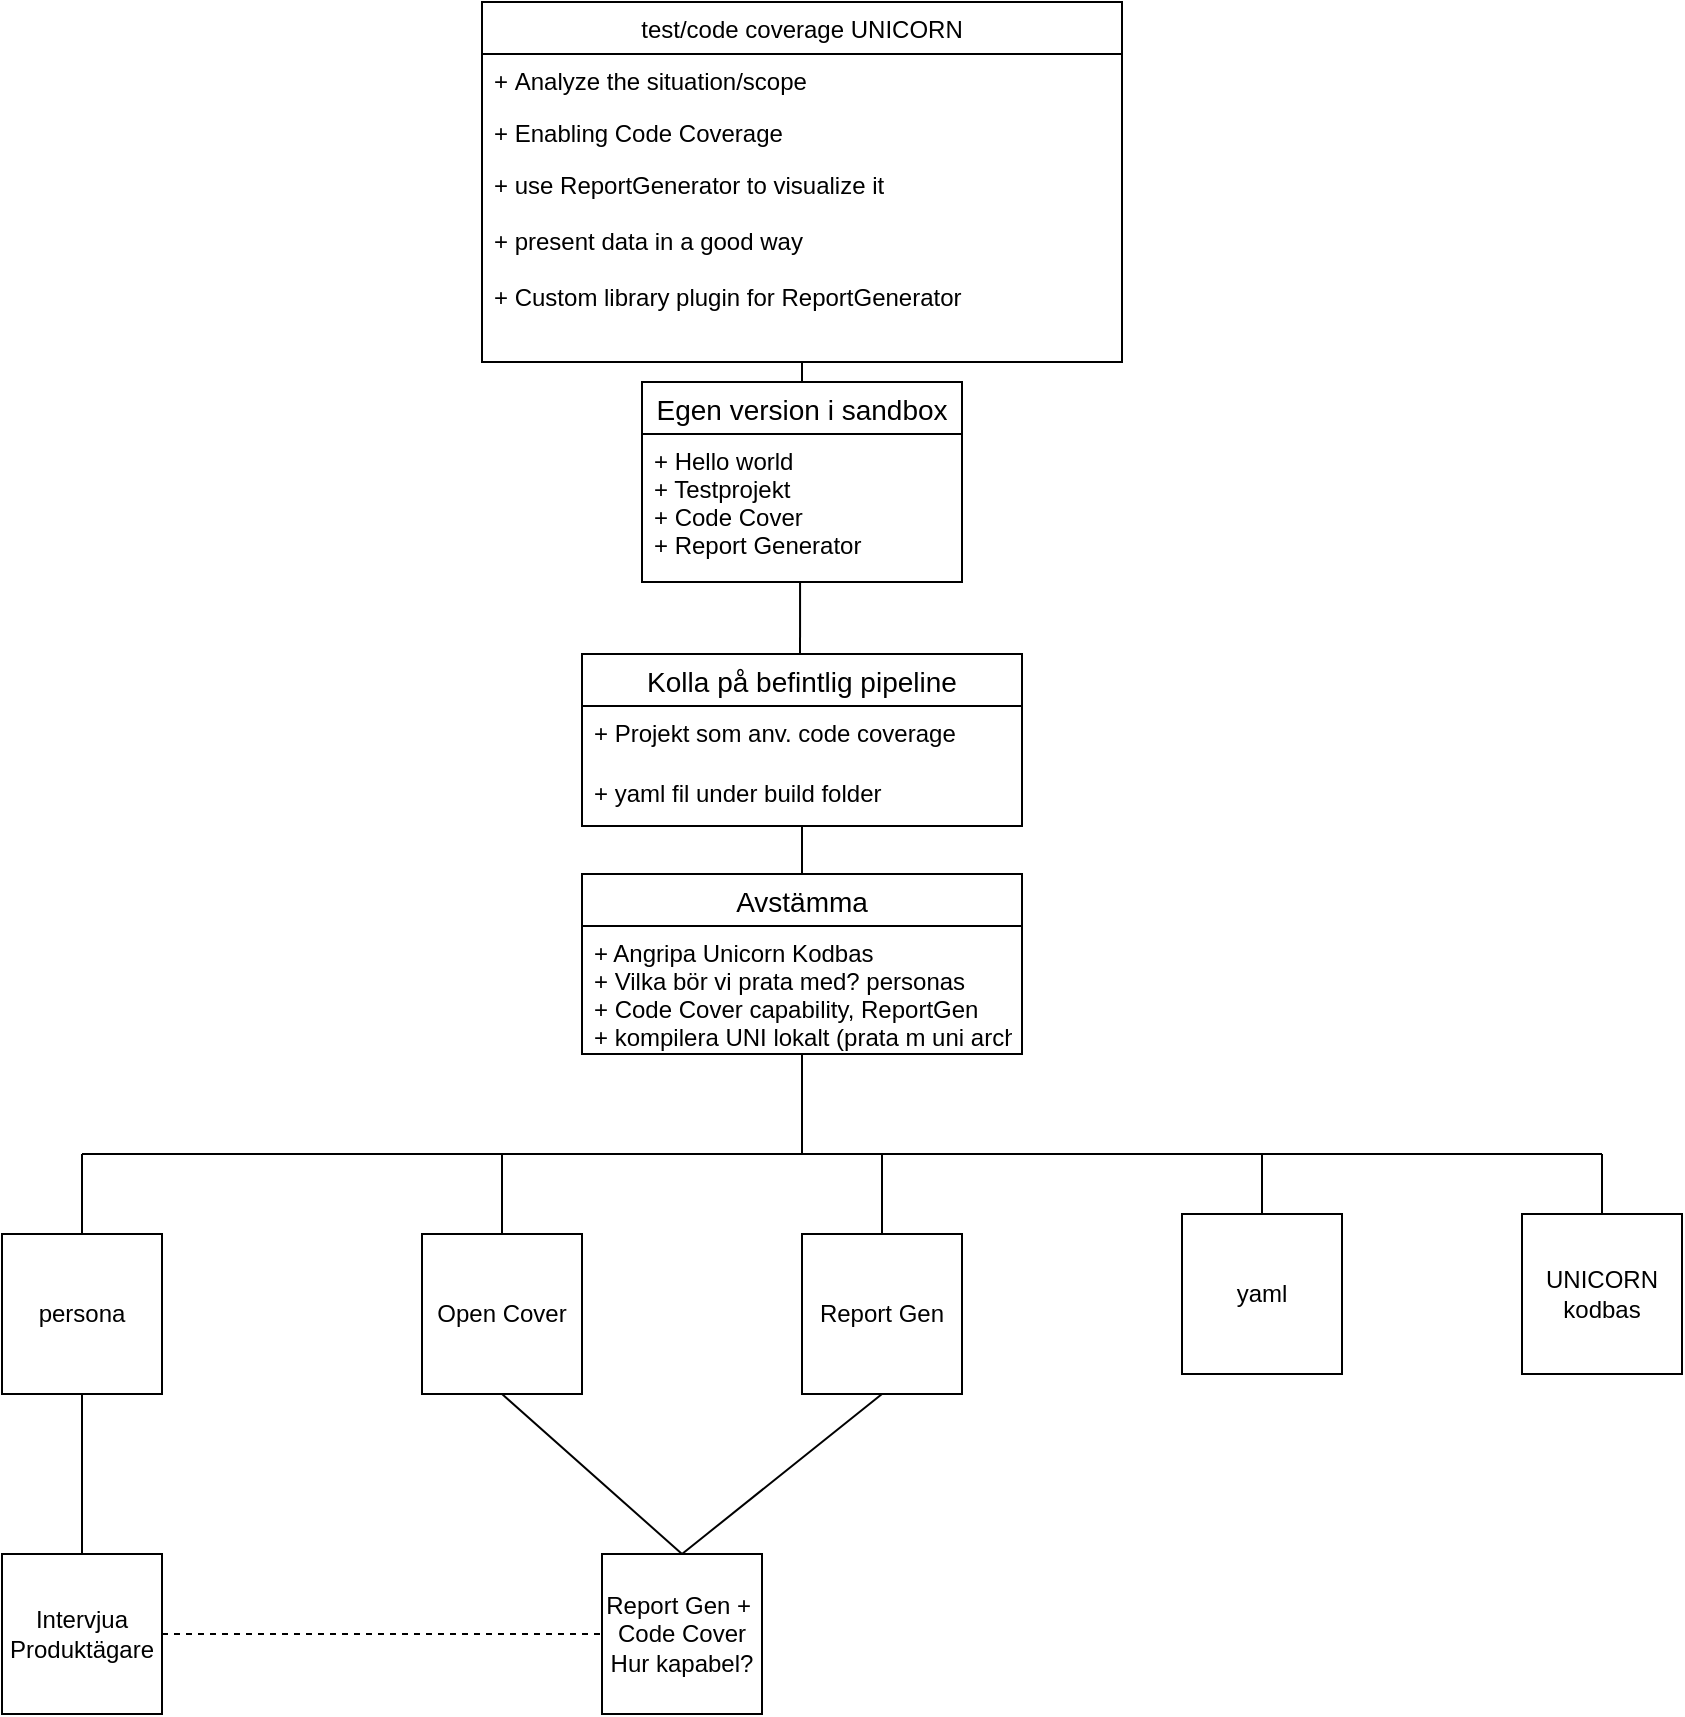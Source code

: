 <mxfile version="14.7.7" type="github"><diagram id="aHOWY6QYSWDf9zdLEWd7" name="Page-1"><mxGraphModel dx="1422" dy="794" grid="1" gridSize="10" guides="1" tooltips="1" connect="1" arrows="1" fold="1" page="1" pageScale="1" pageWidth="850" pageHeight="1100" math="0" shadow="0"><root><mxCell id="0"/><mxCell id="1" parent="0"/><mxCell id="TM4QnsW4coMRoMiUDRej-1" value="test/code coverage UNICORN" style="swimlane;fontStyle=0;childLayout=stackLayout;horizontal=1;startSize=26;fillColor=none;horizontalStack=0;resizeParent=1;resizeParentMax=0;resizeLast=0;collapsible=1;marginBottom=0;" parent="1" vertex="1"><mxGeometry x="240" y="10" width="320" height="180" as="geometry"/></mxCell><mxCell id="TM4QnsW4coMRoMiUDRej-2" value="+ Analyze the situation/scope" style="text;strokeColor=none;fillColor=none;align=left;verticalAlign=top;spacingLeft=4;spacingRight=4;overflow=hidden;rotatable=0;points=[[0,0.5],[1,0.5]];portConstraint=eastwest;" parent="TM4QnsW4coMRoMiUDRej-1" vertex="1"><mxGeometry y="26" width="320" height="26" as="geometry"/></mxCell><mxCell id="TM4QnsW4coMRoMiUDRej-3" value="+ Enabling Code Coverage" style="text;strokeColor=none;fillColor=none;align=left;verticalAlign=top;spacingLeft=4;spacingRight=4;overflow=hidden;rotatable=0;points=[[0,0.5],[1,0.5]];portConstraint=eastwest;" parent="TM4QnsW4coMRoMiUDRej-1" vertex="1"><mxGeometry y="52" width="320" height="26" as="geometry"/></mxCell><mxCell id="TM4QnsW4coMRoMiUDRej-4" value="+ use ReportGenerator to visualize it&#10;&#10;+ present data in a good way&#10;&#10;+ Custom library plugin for ReportGenerator" style="text;strokeColor=none;fillColor=none;align=left;verticalAlign=top;spacingLeft=4;spacingRight=4;overflow=hidden;rotatable=0;points=[[0,0.5],[1,0.5]];portConstraint=eastwest;" parent="TM4QnsW4coMRoMiUDRej-1" vertex="1"><mxGeometry y="78" width="320" height="102" as="geometry"/></mxCell><mxCell id="pBISoFD5kflJFDeMjCFB-2" value="" style="endArrow=none;html=1;" parent="1" target="TM4QnsW4coMRoMiUDRej-4" edge="1"><mxGeometry width="50" height="50" relative="1" as="geometry"><mxPoint x="400" y="220" as="sourcePoint"/><mxPoint x="450" y="380" as="targetPoint"/></mxGeometry></mxCell><mxCell id="pBISoFD5kflJFDeMjCFB-8" value="Egen version i sandbox" style="swimlane;fontStyle=0;childLayout=stackLayout;horizontal=1;startSize=26;horizontalStack=0;resizeParent=1;resizeParentMax=0;resizeLast=0;collapsible=1;marginBottom=0;align=center;fontSize=14;" parent="1" vertex="1"><mxGeometry x="320" y="200" width="160" height="100" as="geometry"/></mxCell><mxCell id="pBISoFD5kflJFDeMjCFB-9" value="+ Hello world&#10;+ Testprojekt&#10;+ Code Cover&#10;+ Report Generator" style="text;strokeColor=none;fillColor=none;spacingLeft=4;spacingRight=4;overflow=hidden;rotatable=0;points=[[0,0.5],[1,0.5]];portConstraint=eastwest;fontSize=12;" parent="pBISoFD5kflJFDeMjCFB-8" vertex="1"><mxGeometry y="26" width="160" height="74" as="geometry"/></mxCell><mxCell id="pBISoFD5kflJFDeMjCFB-12" value="" style="endArrow=none;html=1;entryX=0.494;entryY=1.074;entryDx=0;entryDy=0;entryPerimeter=0;" parent="1" edge="1"><mxGeometry width="50" height="50" relative="1" as="geometry"><mxPoint x="399" y="346" as="sourcePoint"/><mxPoint x="399.04" y="299.996" as="targetPoint"/></mxGeometry></mxCell><mxCell id="pBISoFD5kflJFDeMjCFB-13" value="Kolla på befintlig pipeline" style="swimlane;fontStyle=0;childLayout=stackLayout;horizontal=1;startSize=26;horizontalStack=0;resizeParent=1;resizeParentMax=0;resizeLast=0;collapsible=1;marginBottom=0;align=center;fontSize=14;" parent="1" vertex="1"><mxGeometry x="290" y="336" width="220" height="86" as="geometry"/></mxCell><mxCell id="pBISoFD5kflJFDeMjCFB-14" value="+ Projekt som anv. code coverage" style="text;strokeColor=none;fillColor=none;spacingLeft=4;spacingRight=4;overflow=hidden;rotatable=0;points=[[0,0.5],[1,0.5]];portConstraint=eastwest;fontSize=12;" parent="pBISoFD5kflJFDeMjCFB-13" vertex="1"><mxGeometry y="26" width="220" height="30" as="geometry"/></mxCell><mxCell id="pBISoFD5kflJFDeMjCFB-15" value="+ yaml fil under build folder" style="text;strokeColor=none;fillColor=none;spacingLeft=4;spacingRight=4;overflow=hidden;rotatable=0;points=[[0,0.5],[1,0.5]];portConstraint=eastwest;fontSize=12;" parent="pBISoFD5kflJFDeMjCFB-13" vertex="1"><mxGeometry y="56" width="220" height="30" as="geometry"/></mxCell><mxCell id="pBISoFD5kflJFDeMjCFB-17" value="Avstämma" style="swimlane;fontStyle=0;childLayout=stackLayout;horizontal=1;startSize=26;horizontalStack=0;resizeParent=1;resizeParentMax=0;resizeLast=0;collapsible=1;marginBottom=0;align=center;fontSize=14;" parent="1" vertex="1"><mxGeometry x="290" y="446" width="220" height="90" as="geometry"/></mxCell><mxCell id="pBISoFD5kflJFDeMjCFB-18" value="+ Angripa Unicorn Kodbas&#10;+ Vilka bör vi prata med? personas&#10;+ Code Cover capability, ReportGen&#10;+ kompilera UNI lokalt (prata m uni arch)&#10;&#10;&#10;" style="text;strokeColor=none;fillColor=none;spacingLeft=4;spacingRight=4;overflow=hidden;rotatable=0;points=[[0,0.5],[1,0.5]];portConstraint=eastwest;fontSize=12;" parent="pBISoFD5kflJFDeMjCFB-17" vertex="1"><mxGeometry y="26" width="220" height="64" as="geometry"/></mxCell><mxCell id="pBISoFD5kflJFDeMjCFB-20" value="" style="endArrow=none;html=1;" parent="1" edge="1"><mxGeometry width="50" height="50" relative="1" as="geometry"><mxPoint x="400" y="446" as="sourcePoint"/><mxPoint x="400" y="422" as="targetPoint"/></mxGeometry></mxCell><mxCell id="pBISoFD5kflJFDeMjCFB-21" value="" style="endArrow=none;html=1;" parent="1" edge="1"><mxGeometry width="50" height="50" relative="1" as="geometry"><mxPoint x="400" y="586" as="sourcePoint"/><mxPoint x="400" y="536" as="targetPoint"/></mxGeometry></mxCell><mxCell id="pBISoFD5kflJFDeMjCFB-22" value="" style="endArrow=none;html=1;" parent="1" edge="1"><mxGeometry width="50" height="50" relative="1" as="geometry"><mxPoint x="40" y="586" as="sourcePoint"/><mxPoint x="800" y="586" as="targetPoint"/></mxGeometry></mxCell><mxCell id="pBISoFD5kflJFDeMjCFB-23" value="Intervjua&lt;br&gt;Produktägare" style="whiteSpace=wrap;html=1;aspect=fixed;" parent="1" vertex="1"><mxGeometry y="786" width="80" height="80" as="geometry"/></mxCell><mxCell id="pBISoFD5kflJFDeMjCFB-24" value="Report Gen +&amp;nbsp;&lt;br&gt;Code Cover&lt;br&gt;Hur kapabel?" style="whiteSpace=wrap;html=1;aspect=fixed;" parent="1" vertex="1"><mxGeometry x="300" y="786" width="80" height="80" as="geometry"/></mxCell><mxCell id="pBISoFD5kflJFDeMjCFB-25" value="Report Gen" style="whiteSpace=wrap;html=1;aspect=fixed;" parent="1" vertex="1"><mxGeometry x="400" y="626" width="80" height="80" as="geometry"/></mxCell><mxCell id="pBISoFD5kflJFDeMjCFB-26" value="yaml" style="whiteSpace=wrap;html=1;aspect=fixed;" parent="1" vertex="1"><mxGeometry x="590" y="616" width="80" height="80" as="geometry"/></mxCell><mxCell id="pBISoFD5kflJFDeMjCFB-27" value="UNICORN&lt;br&gt;kodbas" style="whiteSpace=wrap;html=1;aspect=fixed;" parent="1" vertex="1"><mxGeometry x="760" y="616" width="80" height="80" as="geometry"/></mxCell><mxCell id="pBISoFD5kflJFDeMjCFB-28" value="" style="endArrow=none;html=1;" parent="1" edge="1"><mxGeometry width="50" height="50" relative="1" as="geometry"><mxPoint x="40" y="626" as="sourcePoint"/><mxPoint x="40" y="586" as="targetPoint"/></mxGeometry></mxCell><mxCell id="pBISoFD5kflJFDeMjCFB-29" value="" style="endArrow=none;html=1;" parent="1" edge="1"><mxGeometry width="50" height="50" relative="1" as="geometry"><mxPoint x="250" y="626" as="sourcePoint"/><mxPoint x="250" y="586" as="targetPoint"/></mxGeometry></mxCell><mxCell id="pBISoFD5kflJFDeMjCFB-30" value="" style="endArrow=none;html=1;" parent="1" source="pBISoFD5kflJFDeMjCFB-25" edge="1"><mxGeometry width="50" height="50" relative="1" as="geometry"><mxPoint x="260" y="626" as="sourcePoint"/><mxPoint x="440" y="586" as="targetPoint"/></mxGeometry></mxCell><mxCell id="pBISoFD5kflJFDeMjCFB-31" value="" style="endArrow=none;html=1;exitX=0.5;exitY=0;exitDx=0;exitDy=0;" parent="1" source="pBISoFD5kflJFDeMjCFB-26" edge="1"><mxGeometry width="50" height="50" relative="1" as="geometry"><mxPoint x="450" y="626" as="sourcePoint"/><mxPoint x="630" y="586" as="targetPoint"/></mxGeometry></mxCell><mxCell id="pBISoFD5kflJFDeMjCFB-32" value="" style="endArrow=none;html=1;exitX=0.5;exitY=0;exitDx=0;exitDy=0;" parent="1" source="pBISoFD5kflJFDeMjCFB-27" edge="1"><mxGeometry width="50" height="50" relative="1" as="geometry"><mxPoint x="640" y="626" as="sourcePoint"/><mxPoint x="800" y="586" as="targetPoint"/></mxGeometry></mxCell><mxCell id="pBISoFD5kflJFDeMjCFB-33" value="Open Cover" style="whiteSpace=wrap;html=1;aspect=fixed;" parent="1" vertex="1"><mxGeometry x="210" y="626" width="80" height="80" as="geometry"/></mxCell><mxCell id="pBISoFD5kflJFDeMjCFB-34" value="" style="endArrow=none;html=1;exitX=0.5;exitY=0;exitDx=0;exitDy=0;" parent="1" source="pBISoFD5kflJFDeMjCFB-24" edge="1"><mxGeometry width="50" height="50" relative="1" as="geometry"><mxPoint x="200" y="756" as="sourcePoint"/><mxPoint x="250" y="706" as="targetPoint"/></mxGeometry></mxCell><mxCell id="pBISoFD5kflJFDeMjCFB-35" value="" style="endArrow=none;html=1;exitX=0.5;exitY=0;exitDx=0;exitDy=0;" parent="1" source="pBISoFD5kflJFDeMjCFB-24" edge="1"><mxGeometry width="50" height="50" relative="1" as="geometry"><mxPoint x="530" y="786" as="sourcePoint"/><mxPoint x="440" y="706" as="targetPoint"/></mxGeometry></mxCell><mxCell id="pBISoFD5kflJFDeMjCFB-36" value="persona" style="whiteSpace=wrap;html=1;aspect=fixed;" parent="1" vertex="1"><mxGeometry y="626" width="80" height="80" as="geometry"/></mxCell><mxCell id="pBISoFD5kflJFDeMjCFB-37" value="" style="endArrow=none;html=1;exitX=0.5;exitY=0;exitDx=0;exitDy=0;" parent="1" edge="1"><mxGeometry width="50" height="50" relative="1" as="geometry"><mxPoint x="40" y="786" as="sourcePoint"/><mxPoint x="40" y="706" as="targetPoint"/></mxGeometry></mxCell><mxCell id="pBISoFD5kflJFDeMjCFB-38" value="" style="endArrow=none;dashed=1;html=1;entryX=0;entryY=0.5;entryDx=0;entryDy=0;" parent="1" target="pBISoFD5kflJFDeMjCFB-24" edge="1"><mxGeometry width="50" height="50" relative="1" as="geometry"><mxPoint x="80" y="826" as="sourcePoint"/><mxPoint x="130" y="776" as="targetPoint"/></mxGeometry></mxCell></root></mxGraphModel></diagram></mxfile>